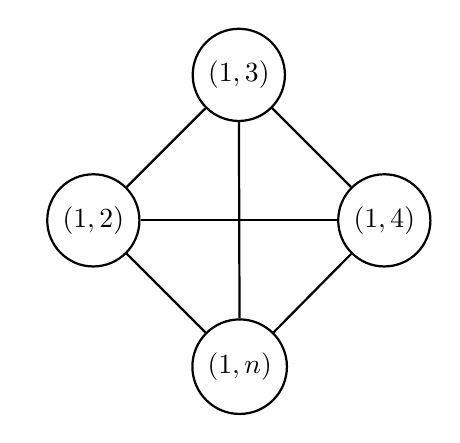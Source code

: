 \tikzstyle{var} = [
draw,circle,
minimum size=10pt]

\tikzstyle{agent} = [
draw, circle,
minimum size=10pt]

\begin{tikzpicture}[-, thick]

    \node [agent] (one-two) {$(1, 2)$};
    \node [agent, above right = 1cm and 1cm of one-two] (one-three) {$(1, 3)$};
    \node [agent, below right = 1cm and 1cm of one-three] (one-four) {$(1, 4)$};
    \node [agent, below right = 1cm and 1cm of one-two] (one-n) {$(1, n)$};


    \path
    (one-two) edge [] node {} (one-three)
    (one-two) edge [] node {} (one-four)
    (one-three) edge [] node {} (one-four)
    (one-two) edge [] node {} (one-n)
    (one-three) edge [] node {} (one-n)
    (one-four) edge [] node {} (one-n);

\end{tikzpicture}